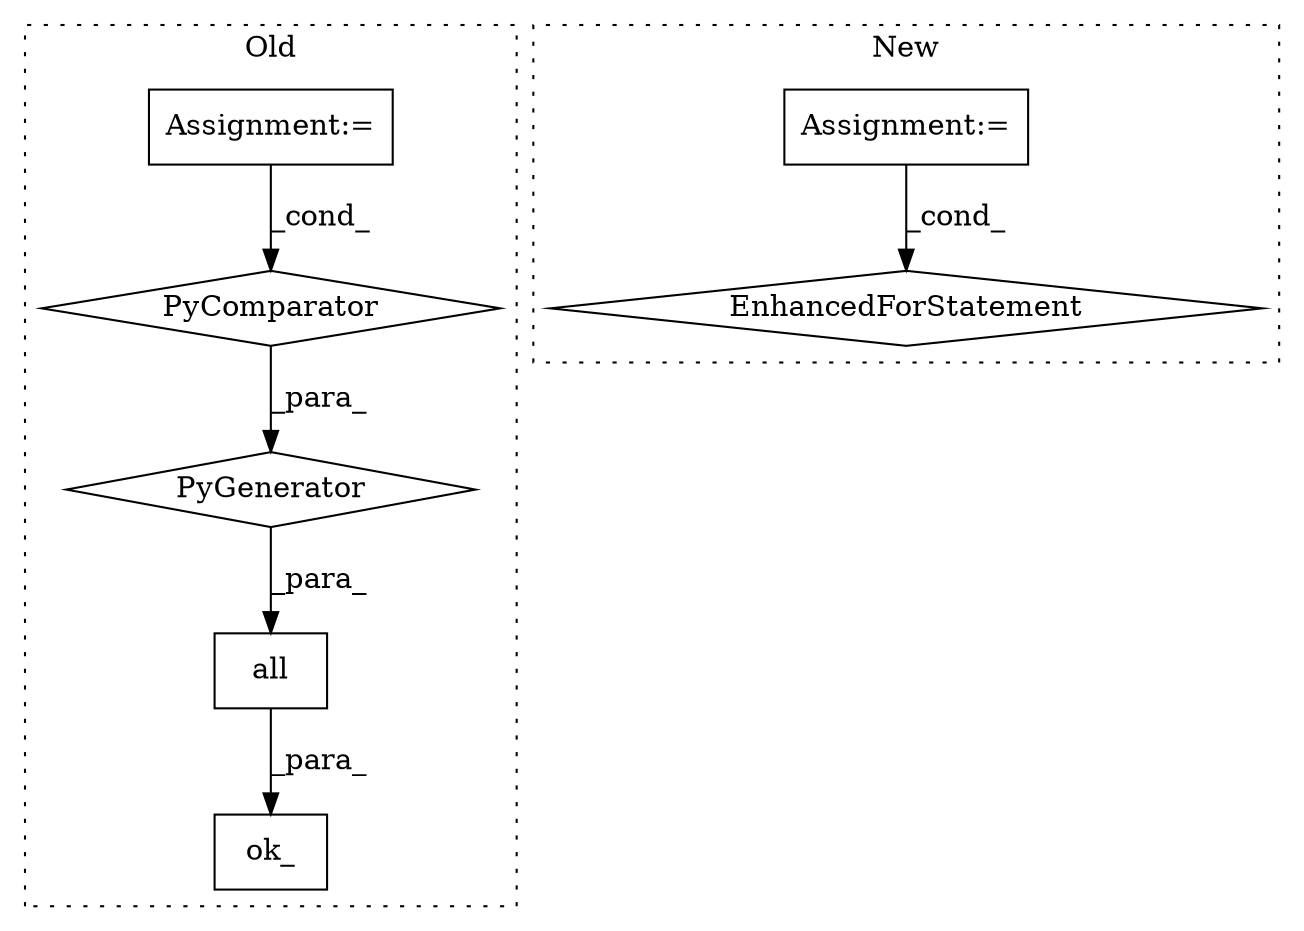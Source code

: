 digraph G {
subgraph cluster0 {
1 [label="all" a="32" s="4879,5010" l="13,-3" shape="box"];
4 [label="ok_" a="32" s="4875,5007" l="4,1" shape="box"];
5 [label="PyComparator" a="113" s="4976" l="28" shape="diamond"];
6 [label="PyGenerator" a="107" s="4892" l="118" shape="diamond"];
7 [label="Assignment:=" a="7" s="4976" l="28" shape="box"];
label = "Old";
style="dotted";
}
subgraph cluster1 {
2 [label="EnhancedForStatement" a="70" s="4859,4932" l="53,2" shape="diamond"];
3 [label="Assignment:=" a="7" s="4859,4932" l="53,2" shape="box"];
label = "New";
style="dotted";
}
1 -> 4 [label="_para_"];
3 -> 2 [label="_cond_"];
5 -> 6 [label="_para_"];
6 -> 1 [label="_para_"];
7 -> 5 [label="_cond_"];
}